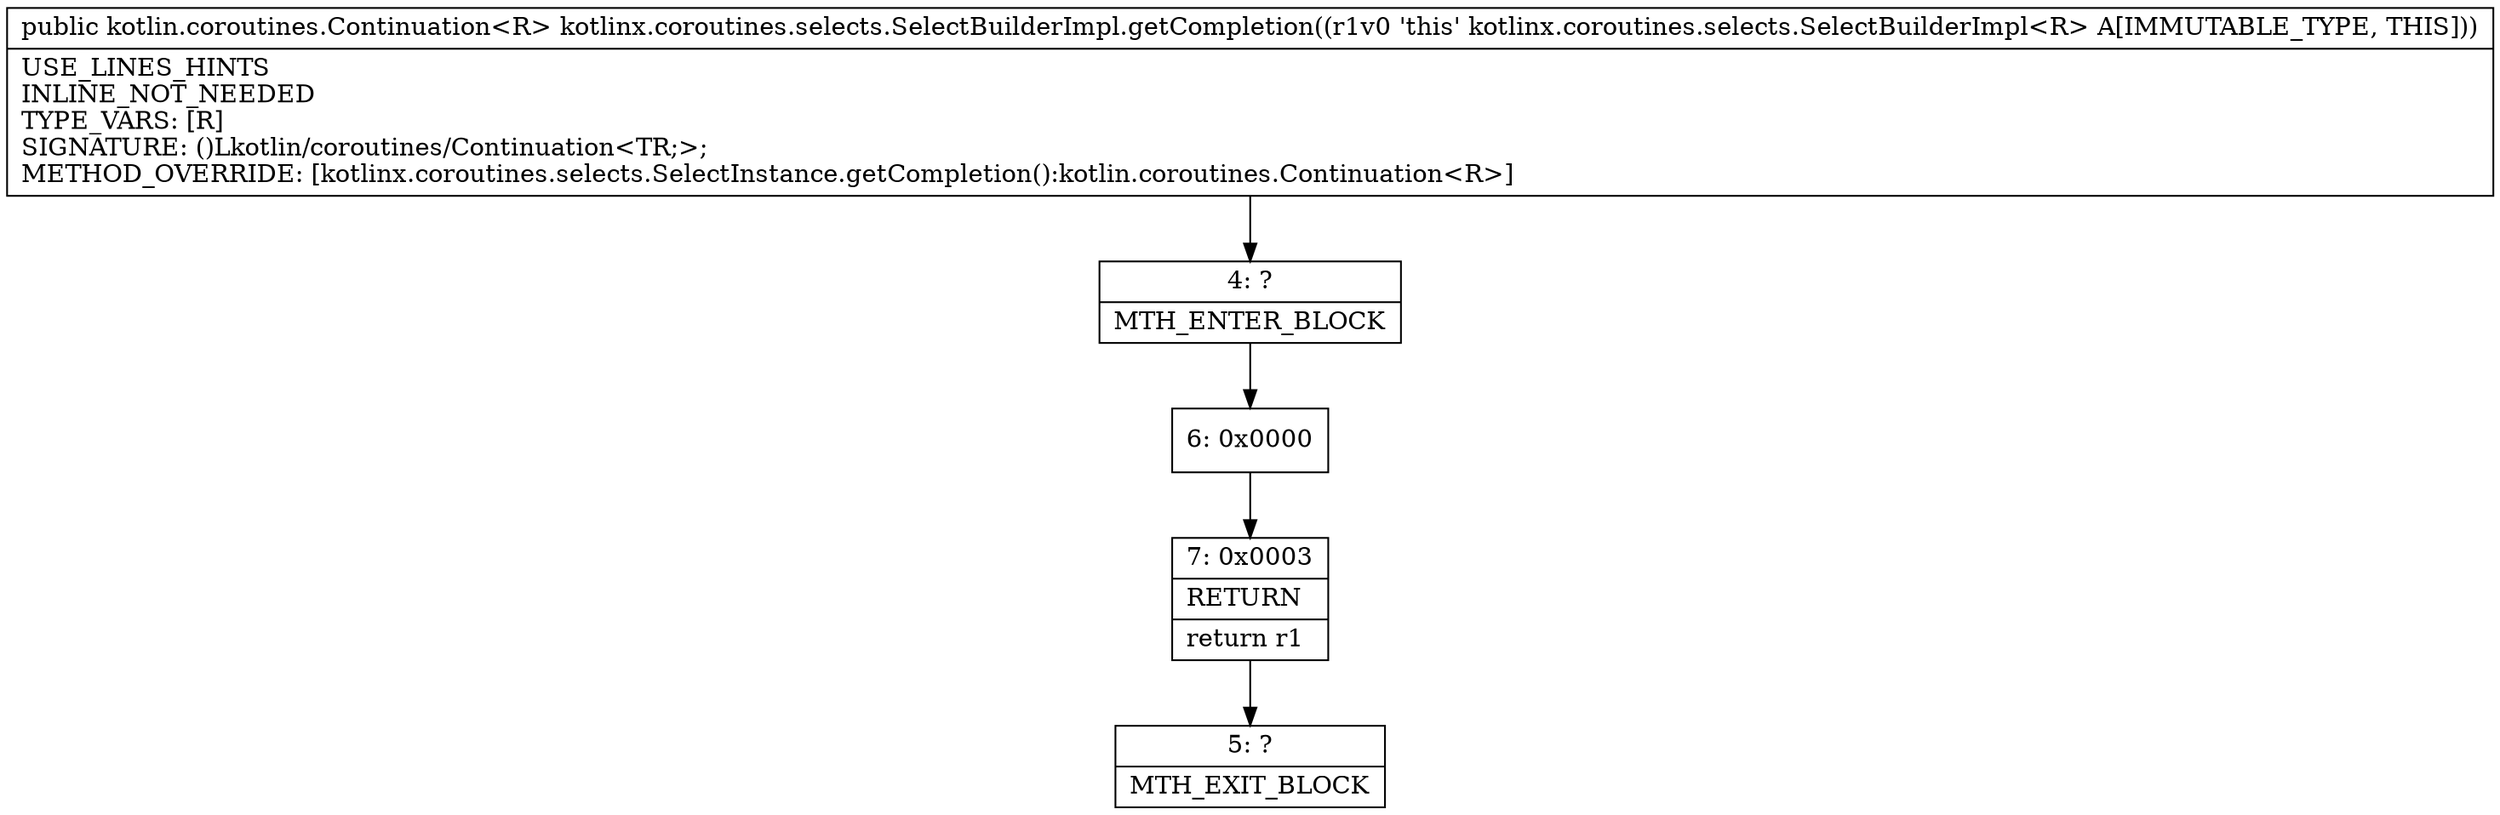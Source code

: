 digraph "CFG forkotlinx.coroutines.selects.SelectBuilderImpl.getCompletion()Lkotlin\/coroutines\/Continuation;" {
Node_4 [shape=record,label="{4\:\ ?|MTH_ENTER_BLOCK\l}"];
Node_6 [shape=record,label="{6\:\ 0x0000}"];
Node_7 [shape=record,label="{7\:\ 0x0003|RETURN\l|return r1\l}"];
Node_5 [shape=record,label="{5\:\ ?|MTH_EXIT_BLOCK\l}"];
MethodNode[shape=record,label="{public kotlin.coroutines.Continuation\<R\> kotlinx.coroutines.selects.SelectBuilderImpl.getCompletion((r1v0 'this' kotlinx.coroutines.selects.SelectBuilderImpl\<R\> A[IMMUTABLE_TYPE, THIS]))  | USE_LINES_HINTS\lINLINE_NOT_NEEDED\lTYPE_VARS: [R]\lSIGNATURE: ()Lkotlin\/coroutines\/Continuation\<TR;\>;\lMETHOD_OVERRIDE: [kotlinx.coroutines.selects.SelectInstance.getCompletion():kotlin.coroutines.Continuation\<R\>]\l}"];
MethodNode -> Node_4;Node_4 -> Node_6;
Node_6 -> Node_7;
Node_7 -> Node_5;
}

